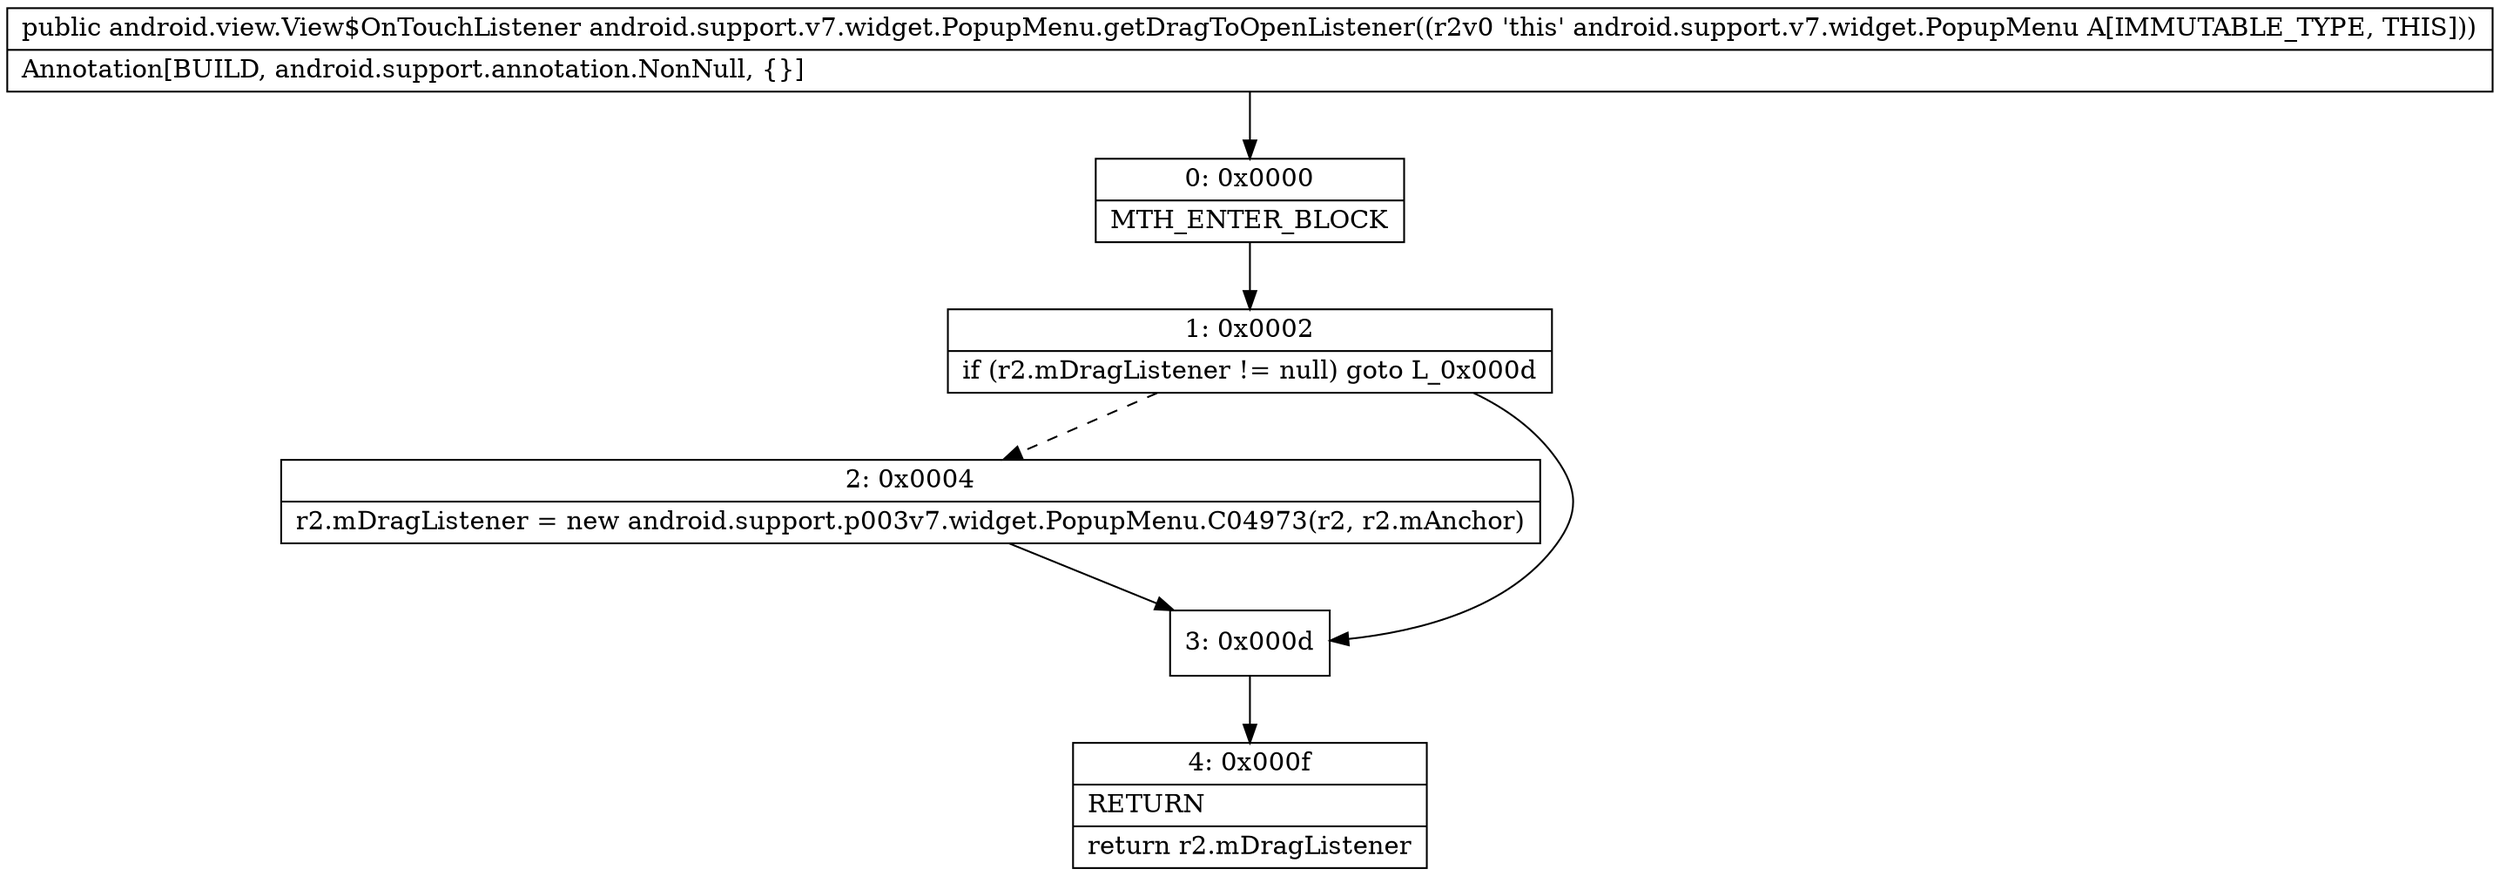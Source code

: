 digraph "CFG forandroid.support.v7.widget.PopupMenu.getDragToOpenListener()Landroid\/view\/View$OnTouchListener;" {
Node_0 [shape=record,label="{0\:\ 0x0000|MTH_ENTER_BLOCK\l}"];
Node_1 [shape=record,label="{1\:\ 0x0002|if (r2.mDragListener != null) goto L_0x000d\l}"];
Node_2 [shape=record,label="{2\:\ 0x0004|r2.mDragListener = new android.support.p003v7.widget.PopupMenu.C04973(r2, r2.mAnchor)\l}"];
Node_3 [shape=record,label="{3\:\ 0x000d}"];
Node_4 [shape=record,label="{4\:\ 0x000f|RETURN\l|return r2.mDragListener\l}"];
MethodNode[shape=record,label="{public android.view.View$OnTouchListener android.support.v7.widget.PopupMenu.getDragToOpenListener((r2v0 'this' android.support.v7.widget.PopupMenu A[IMMUTABLE_TYPE, THIS]))  | Annotation[BUILD, android.support.annotation.NonNull, \{\}]\l}"];
MethodNode -> Node_0;
Node_0 -> Node_1;
Node_1 -> Node_2[style=dashed];
Node_1 -> Node_3;
Node_2 -> Node_3;
Node_3 -> Node_4;
}

